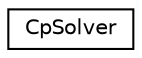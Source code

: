 digraph "Graphical Class Hierarchy"
{
 // LATEX_PDF_SIZE
  edge [fontname="Helvetica",fontsize="10",labelfontname="Helvetica",labelfontsize="10"];
  node [fontname="Helvetica",fontsize="10",shape=record];
  rankdir="LR";
  Node0 [label="CpSolver",height=0.2,width=0.4,color="black", fillcolor="white", style="filled",URL="$classcom_1_1google_1_1ortools_1_1sat_1_1CpSolver.html",tooltip="Wrapper around the SAT solver."];
}
